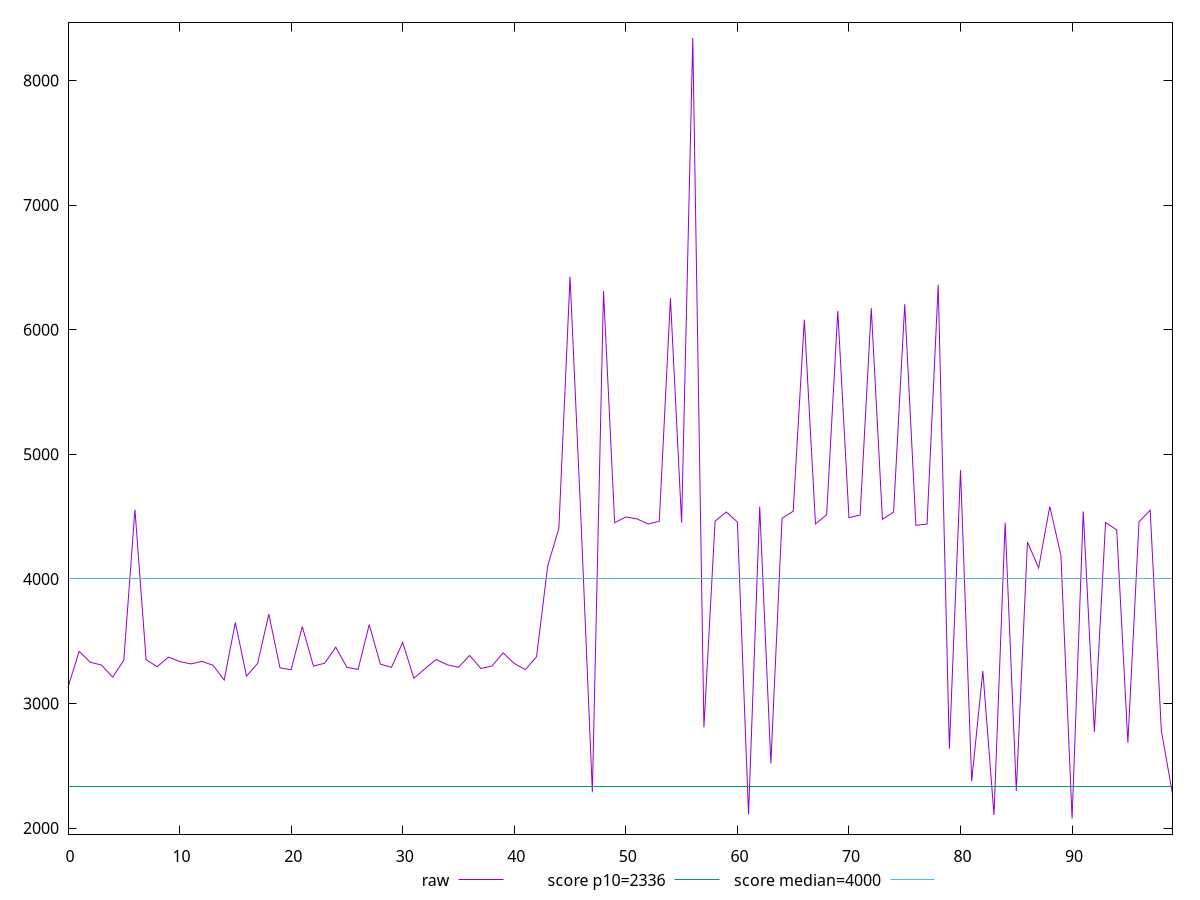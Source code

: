 reset

$raw <<EOF
0 3130.751
1 3418.7245000000007
2 3330.5860000000002
3 3308.633
4 3211.86
5 3346.2160000000003
6 4556.3935
7 3351.2700000000004
8 3295.4379999999996
9 3372.614
10 3337.206
11 3317.7879999999996
12 3338.0935
13 3306.937999999999
14 3188.2880000000005
15 3649.5840000000003
16 3220.182
17 3322.424
18 3717.245
19 3286.1240000000007
20 3271.304
21 3617.2595
22 3300.278
23 3323.077500000001
24 3451.8375
25 3290.1040000000003
26 3273.3825000000006
27 3633.0580000000004
28 3315.856
29 3290.63
30 3490.306
31 3202.392
32 3279.595
33 3353.348
34 3310.4850000000006
35 3290.6319999999996
36 3385.566
37 3281.503999999999
38 3300.196
39 3406.5914999999995
40 3321.3645000000006
41 3271.742
42 3376.4580000000005
43 4104.75
44 4407.047
45 6425.352500000001
46 4432.1865
47 2287.888
48 6309.976499999999
49 4450.861499999999
50 4497.044000000001
51 4481.690500000001
52 4440.294
53 4463.6085
54 6253.071000000003
55 4452.358
56 8342.033
57 2808.6949999999997
58 4463.406500000001
59 4537.040499999999
60 4457.1035
61 2109.174
62 4580.546
63 2520.0695000000005
64 4486.8395
65 4543.188499999999
66 6080.633000000002
67 4441.797999999999
68 4514.6224999999995
69 6150.285
70 4491.588
71 4512.419999999999
72 6172.3144999999995
73 4478.226999999999
74 4536.4185
75 6204.551
76 4429.5199999999995
77 4440.5485
78 6359.914999999999
79 2635.964
80 4872.724499999999
81 2377.1255
82 3261.9714999999997
83 2105.5939999999996
84 4451.561
85 2298.7040000000006
86 4295.9855
87 4088.2724999999996
88 4581.3285
89 4189.954
90 2076.871
91 4541.0515000000005
92 2773.184
93 4451.9895
94 4393.659
95 2685.8559999999998
96 4458.592500000001
97 4551.2875
98 2782.5210000000006
99 2274.3289999999997
EOF

set key outside below
set xrange [0:99]
set yrange [1951.5677600000001:8467.336239999999]
set trange [1951.5677600000001:8467.336239999999]
set terminal svg size 640, 500 enhanced background rgb 'white'
set output "report_00009_2021-02-08T22-37-41.559Z/first-contentful-paint/samples/pages/raw/values.svg"

plot $raw title "raw" with line, \
     2336 title "score p10=2336", \
     4000 title "score median=4000"

reset
